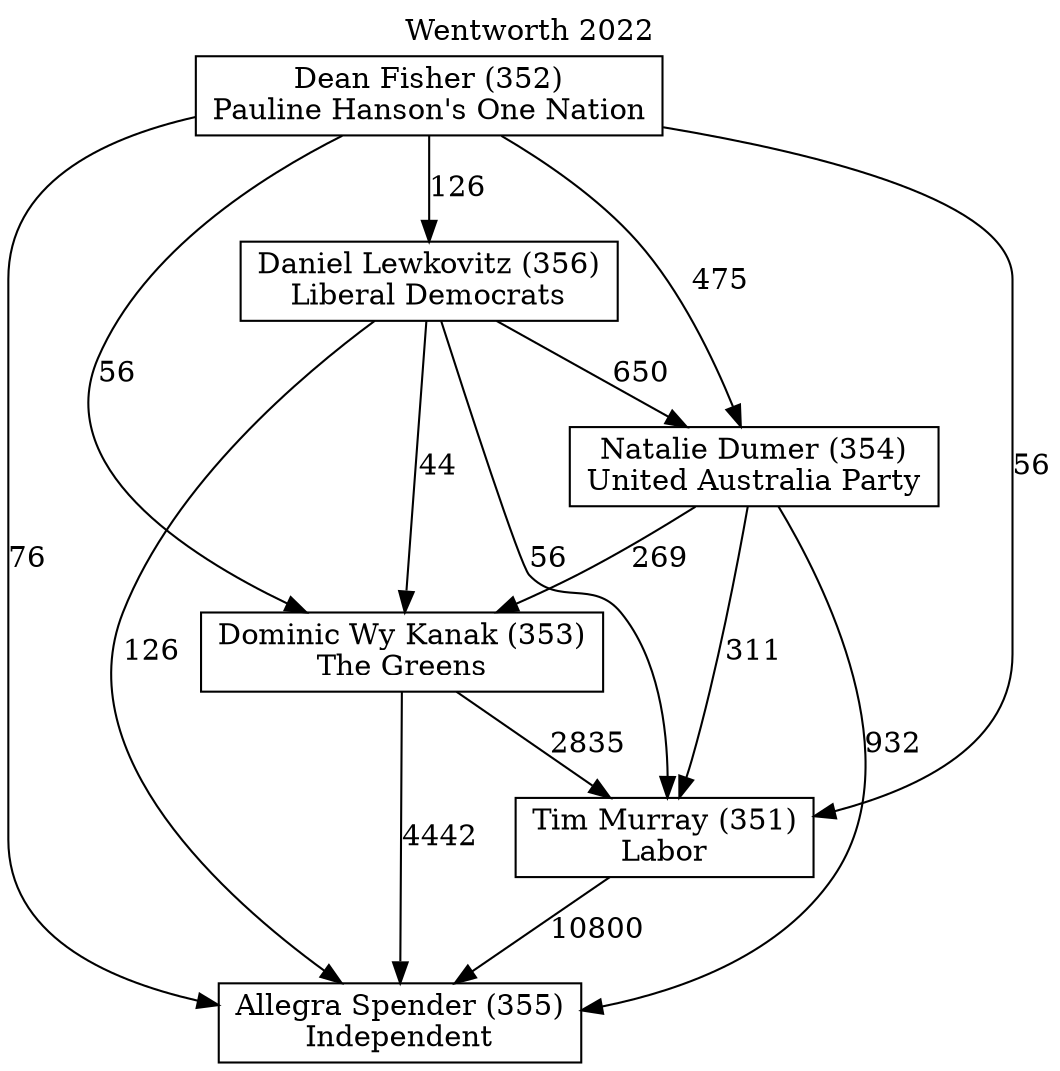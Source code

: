 // House preference flow
digraph "Allegra Spender (355)_Wentworth_2022" {
	graph [label="Wentworth 2022" labelloc=t mclimit=10]
	node [shape=box]
	"Allegra Spender (355)" [label="Allegra Spender (355)
Independent"]
	"Daniel Lewkovitz (356)" [label="Daniel Lewkovitz (356)
Liberal Democrats"]
	"Dean Fisher (352)" [label="Dean Fisher (352)
Pauline Hanson's One Nation"]
	"Dominic Wy Kanak (353)" [label="Dominic Wy Kanak (353)
The Greens"]
	"Natalie Dumer (354)" [label="Natalie Dumer (354)
United Australia Party"]
	"Tim Murray (351)" [label="Tim Murray (351)
Labor"]
	"Daniel Lewkovitz (356)" -> "Allegra Spender (355)" [label=126]
	"Daniel Lewkovitz (356)" -> "Dominic Wy Kanak (353)" [label=44]
	"Daniel Lewkovitz (356)" -> "Natalie Dumer (354)" [label=650]
	"Daniel Lewkovitz (356)" -> "Tim Murray (351)" [label=56]
	"Dean Fisher (352)" -> "Allegra Spender (355)" [label=76]
	"Dean Fisher (352)" -> "Daniel Lewkovitz (356)" [label=126]
	"Dean Fisher (352)" -> "Dominic Wy Kanak (353)" [label=56]
	"Dean Fisher (352)" -> "Natalie Dumer (354)" [label=475]
	"Dean Fisher (352)" -> "Tim Murray (351)" [label=56]
	"Dominic Wy Kanak (353)" -> "Allegra Spender (355)" [label=4442]
	"Dominic Wy Kanak (353)" -> "Tim Murray (351)" [label=2835]
	"Natalie Dumer (354)" -> "Allegra Spender (355)" [label=932]
	"Natalie Dumer (354)" -> "Dominic Wy Kanak (353)" [label=269]
	"Natalie Dumer (354)" -> "Tim Murray (351)" [label=311]
	"Tim Murray (351)" -> "Allegra Spender (355)" [label=10800]
}
